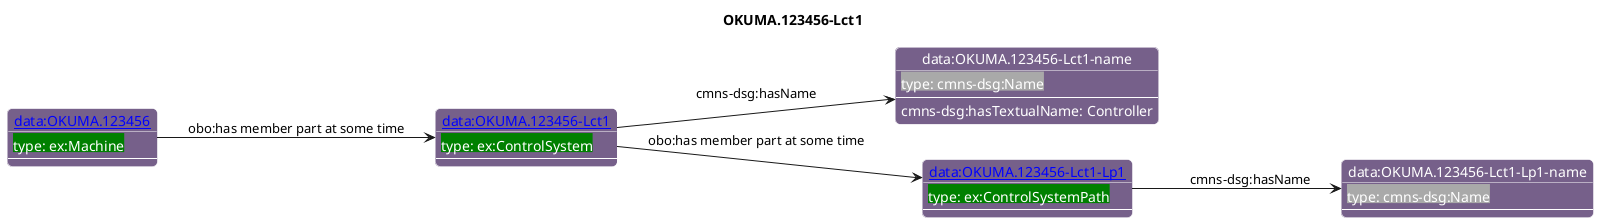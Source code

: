 @startuml
skinparam linetype polyline
left to right direction
title OKUMA.123456-Lct1

skinparam roundCorner 10

skinparam object {
  BackgroundColor 76608A
  fontColor White
  BorderColor White 
  FontName Helvetica   
}

skinparam class{
   BackgroundColor White
   fontColor black
   FontStyle bold
   FontName Helvetica
}

object "[[./OKUMA.123456-Lct1.html data:OKUMA.123456-Lct1]]" as o1 #76608A {
 <back:#Green>type: ex:ControlSystem</back> 
---
 }
object "data:OKUMA.123456-Lct1-name" as o2 #76608A {
 <back:#DarkGrey>type: cmns-dsg:Name</back> 
---
 }
object "[[./OKUMA.123456-Lct1-Lp1.html data:OKUMA.123456-Lct1-Lp1]]" as o3 #76608A {
 <back:#Green>type: ex:ControlSystemPath</back> 
---
 }
object "data:OKUMA.123456-Lct1-Lp1-name" as o4 #76608A {
 <back:#DarkGrey>type: cmns-dsg:Name</back> 
---
 }
object "[[./OKUMA.123456.html data:OKUMA.123456]]" as o5 #76608A {
 <back:#Green>type: ex:Machine</back> 
---
 }
o1 --> o2 : cmns-dsg:hasName
o2 : cmns-dsg:hasTextualName: Controller
o1 --> o3 : obo:has member part at some time
o3 --> o4 : cmns-dsg:hasName
o5 --> o1 : obo:has member part at some time
@enduml
